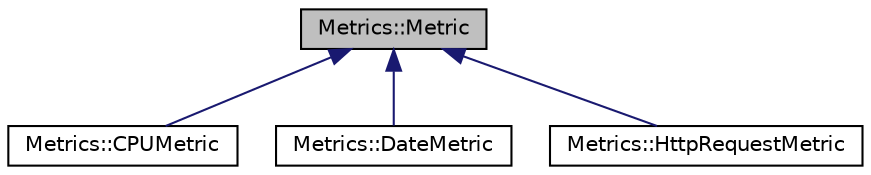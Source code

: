 digraph "Metrics::Metric"
{
 // LATEX_PDF_SIZE
  edge [fontname="Helvetica",fontsize="10",labelfontname="Helvetica",labelfontsize="10"];
  node [fontname="Helvetica",fontsize="10",shape=record];
  Node1 [label="Metrics::Metric",height=0.2,width=0.4,color="black", fillcolor="grey75", style="filled", fontcolor="black",tooltip="Абстрактный базовый класс для метрик."];
  Node1 -> Node2 [dir="back",color="midnightblue",fontsize="10",style="solid",fontname="Helvetica"];
  Node2 [label="Metrics::CPUMetric",height=0.2,width=0.4,color="black", fillcolor="white", style="filled",URL="$classMetrics_1_1CPUMetric.html",tooltip="Метрика загрузки CPU."];
  Node1 -> Node3 [dir="back",color="midnightblue",fontsize="10",style="solid",fontname="Helvetica"];
  Node3 [label="Metrics::DateMetric",height=0.2,width=0.4,color="black", fillcolor="white", style="filled",URL="$classMetrics_1_1DateMetric.html",tooltip="Метрика текущего времени (дата и время)."];
  Node1 -> Node4 [dir="back",color="midnightblue",fontsize="10",style="solid",fontname="Helvetica"];
  Node4 [label="Metrics::HttpRequestMetric",height=0.2,width=0.4,color="black", fillcolor="white", style="filled",URL="$classMetrics_1_1HttpRequestMetric.html",tooltip="Метрика количества HTTP-запросов в секунду (RPS)."];
}
